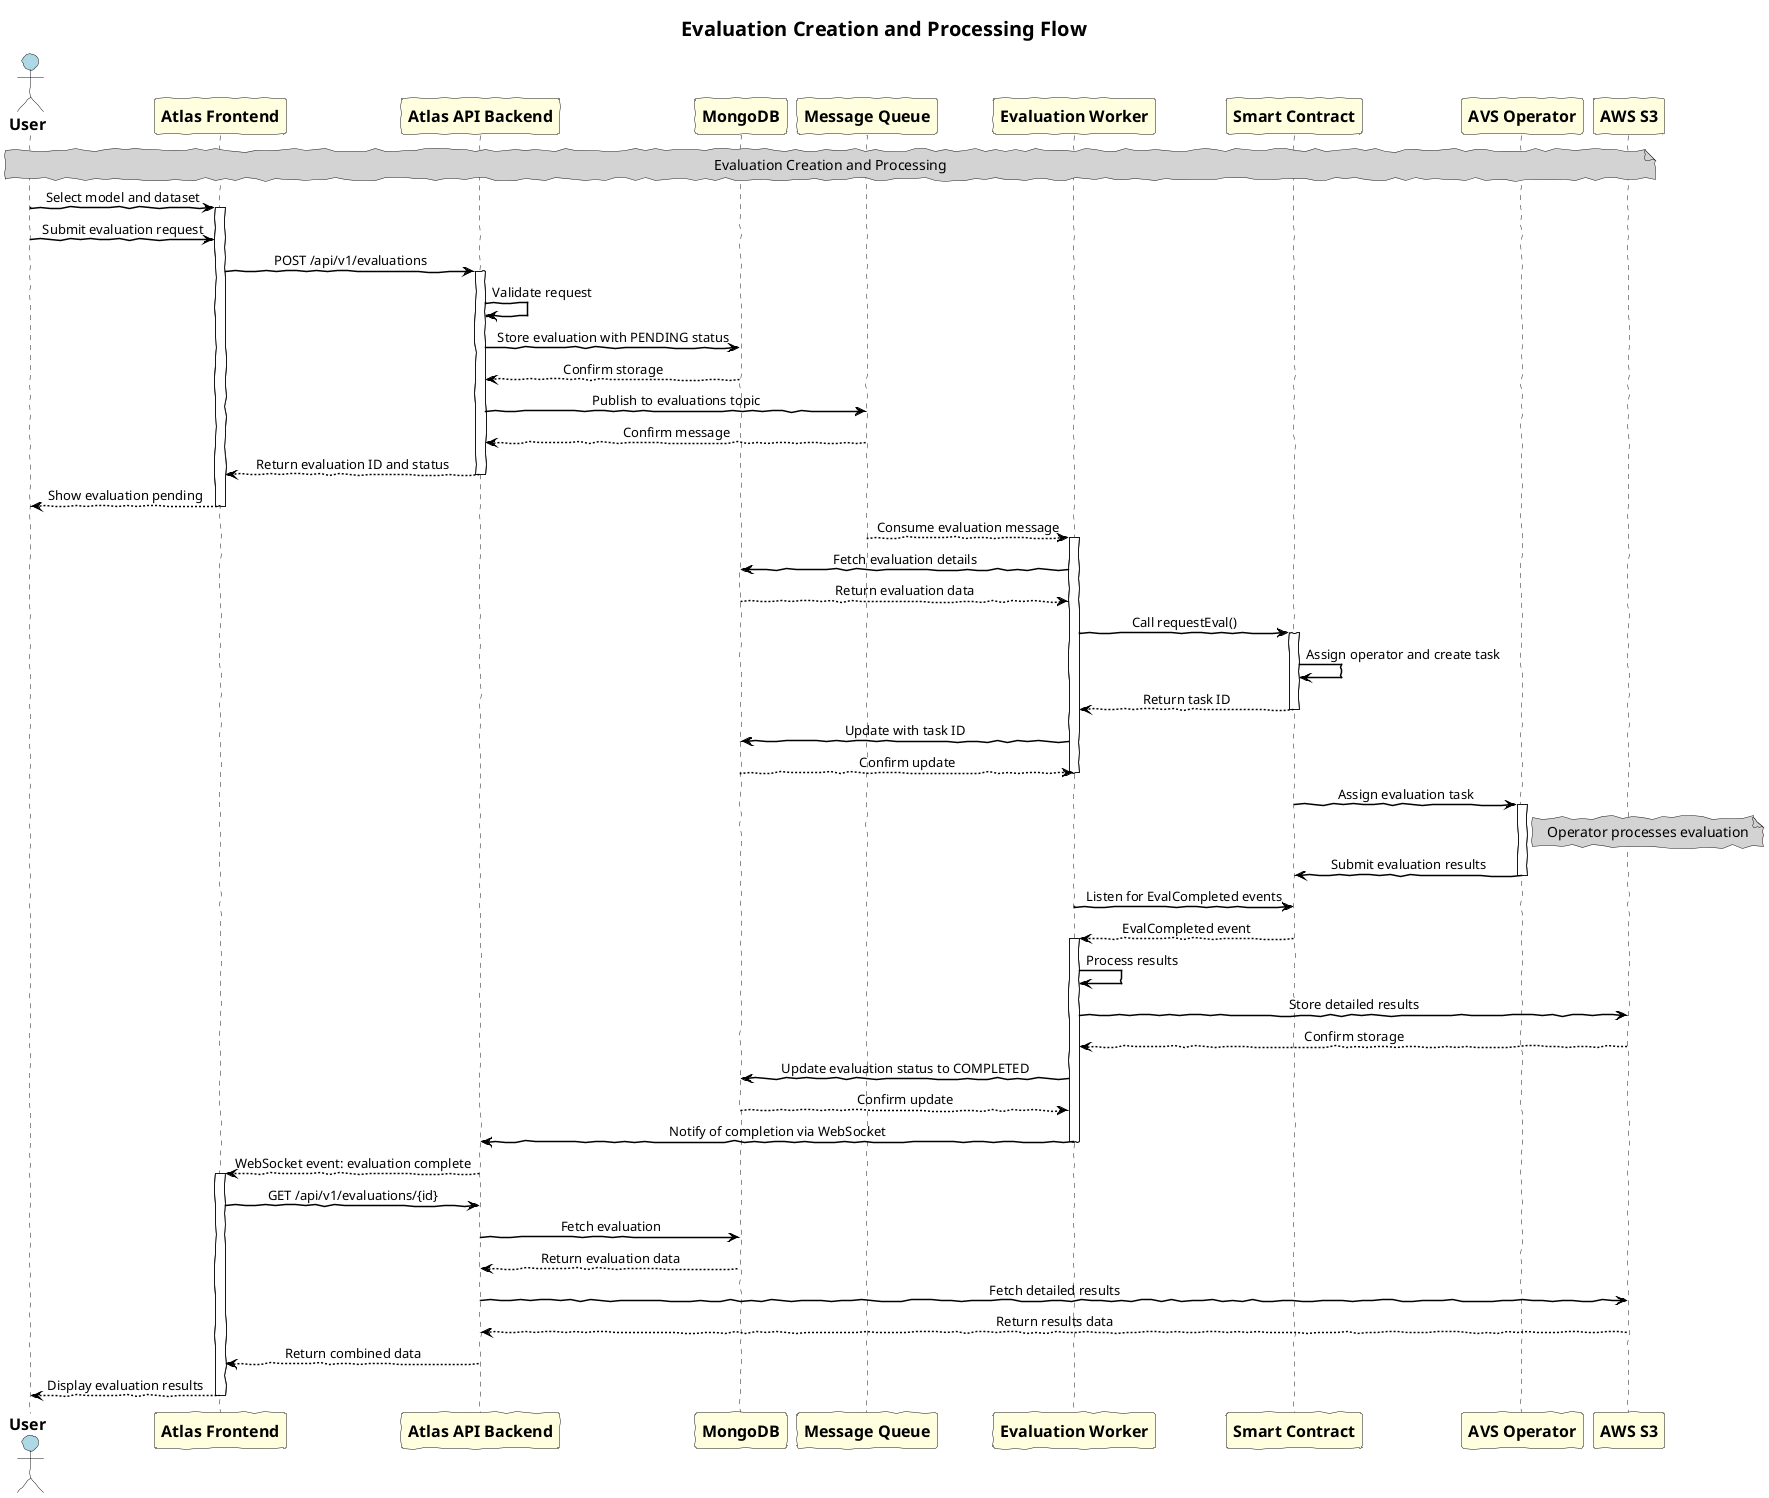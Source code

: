 @startuml
' Use handwritten style with improved fonts and spacing
skinparam backgroundColor white
skinparam handwritten true
skinparam defaultTextAlignment center

' Fix arrow styling
skinparam ArrowColor black
skinparam ArrowThickness 1.5
skinparam SequenceArrowThickness 1.5

' Improve fonts for better readability
skinparam ParticipantFontSize 16
skinparam ParticipantFontStyle bold
skinparam ActorFontSize 16
skinparam ActorFontStyle bold
skinparam NoteFontSize 14
skinparam TitleFontSize 20
skinparam TitleFontStyle bold

' Color participants for better visualization
skinparam ActorBackgroundColor lightblue
skinparam ParticipantBackgroundColor lightyellow
skinparam NoteBackgroundColor lightgray
skinparam DatabaseBackgroundColor lightgreen

title Evaluation Creation and Processing Flow

actor User
participant "Atlas Frontend" as Frontend
participant "Atlas API Backend" as API
participant "MongoDB" as MongoDB
participant "Message Queue" as Kafka
participant "Evaluation Worker" as Worker
participant "Smart Contract" as Contract
participant "AVS Operator" as Operator
participant "AWS S3" as S3

note over User, S3: Evaluation Creation and Processing

User -> Frontend: Select model and dataset
activate Frontend
User -> Frontend: Submit evaluation request
Frontend -> API: POST /api/v1/evaluations
activate API
API -> API: Validate request
API -> MongoDB: Store evaluation with PENDING status
MongoDB --> API: Confirm storage
API -> Kafka: Publish to evaluations topic
Kafka --> API: Confirm message
API --> Frontend: Return evaluation ID and status
deactivate API
Frontend --> User: Show evaluation pending
deactivate Frontend

Kafka --> Worker: Consume evaluation message
activate Worker
Worker -> MongoDB: Fetch evaluation details
MongoDB --> Worker: Return evaluation data
Worker -> Contract: Call requestEval()
activate Contract
Contract -> Contract: Assign operator and create task
Contract --> Worker: Return task ID
deactivate Contract
Worker -> MongoDB: Update with task ID
MongoDB --> Worker: Confirm update
deactivate Worker

Contract -> Operator: Assign evaluation task
activate Operator
note right of Operator: Operator processes evaluation
Operator -> Contract: Submit evaluation results
deactivate Operator

Worker -> Contract: Listen for EvalCompleted events
Contract --> Worker: EvalCompleted event
activate Worker
Worker -> Worker: Process results
Worker -> S3: Store detailed results
S3 --> Worker: Confirm storage
Worker -> MongoDB: Update evaluation status to COMPLETED
MongoDB --> Worker: Confirm update
Worker -> API: Notify of completion via WebSocket
deactivate Worker

API --> Frontend: WebSocket event: evaluation complete
activate Frontend
Frontend -> API: GET /api/v1/evaluations/{id}
API -> MongoDB: Fetch evaluation
MongoDB --> API: Return evaluation data
API -> S3: Fetch detailed results
S3 --> API: Return results data
API --> Frontend: Return combined data
Frontend --> User: Display evaluation results
deactivate Frontend
@enduml